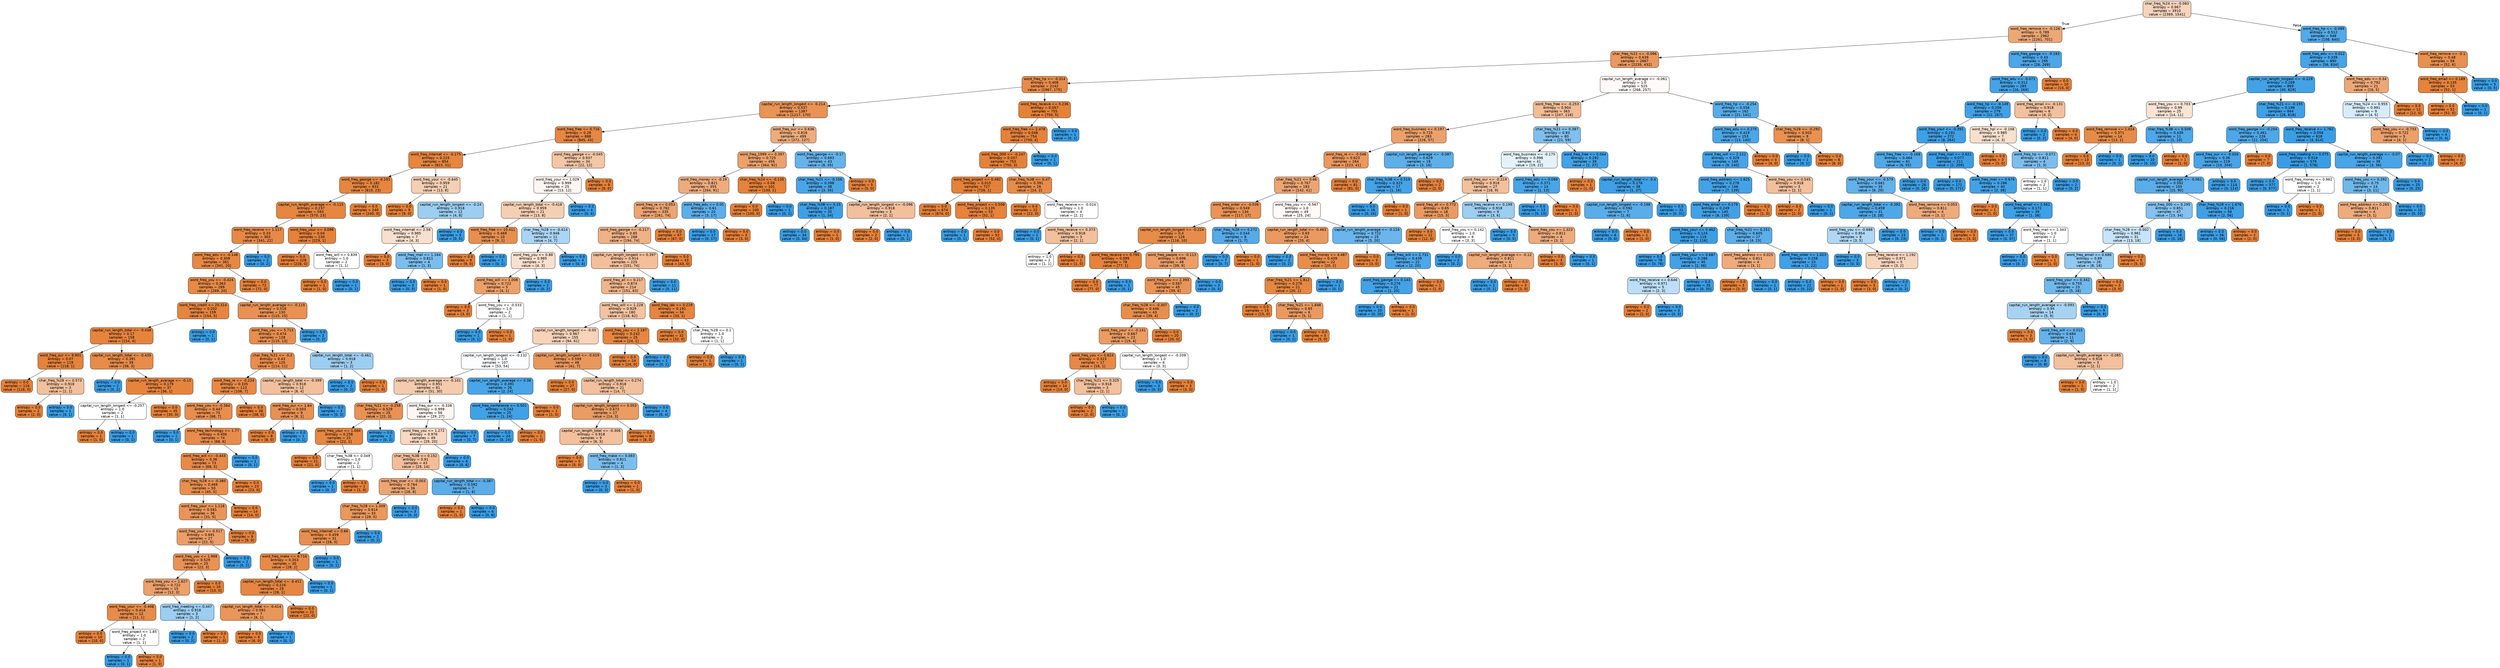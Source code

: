digraph Tree {
node [shape=box, style="filled, rounded", color="black", fontname=helvetica] ;
edge [fontname=helvetica] ;
0 [label="char_freq_%24 <= -0.083\nentropy = 0.967\nsamples = 3910\nvalue = [2369, 1541]", fillcolor="#f6d3ba"] ;
1 [label="word_freq_remove <= -0.126\nentropy = 0.789\nsamples = 2962\nvalue = [2261, 701]", fillcolor="#eda876"] ;
0 -> 1 [labeldistance=2.5, labelangle=45, headlabel="True"] ;
2 [label="char_freq_%21 <= -0.096\nentropy = 0.639\nsamples = 2667\nvalue = [2235, 432]", fillcolor="#ea995f"] ;
1 -> 2 ;
3 [label="word_freq_hp <= -0.314\nentropy = 0.408\nsamples = 2142\nvalue = [1967, 175]", fillcolor="#e78c4b"] ;
2 -> 3 ;
4 [label="capital_run_length_longest <= -0.214\nentropy = 0.537\nsamples = 1387\nvalue = [1217, 170]", fillcolor="#e99355"] ;
3 -> 4 ;
5 [label="word_freq_free <= 0.716\nentropy = 0.28\nsamples = 888\nvalue = [845, 43]", fillcolor="#e68743"] ;
4 -> 5 ;
6 [label="word_freq_internet <= -0.175\nentropy = 0.225\nsamples = 854\nvalue = [823, 31]", fillcolor="#e68640"] ;
5 -> 6 ;
7 [label="word_freq_george <= -0.191\nentropy = 0.182\nsamples = 833\nvalue = [810, 23]", fillcolor="#e6853f"] ;
6 -> 7 ;
8 [label="capital_run_length_average <= -0.115\nentropy = 0.237\nsamples = 593\nvalue = [570, 23]", fillcolor="#e68641"] ;
7 -> 8 ;
9 [label="word_freq_receive <= 1.117\nentropy = 0.33\nsamples = 363\nvalue = [341, 22]", fillcolor="#e78946"] ;
8 -> 9 ;
10 [label="word_freq_edu <= -0.148\nentropy = 0.309\nsamples = 361\nvalue = [341, 20]", fillcolor="#e78845"] ;
9 -> 10 ;
11 [label="word_freq_you <= -0.424\nentropy = 0.363\nsamples = 289\nvalue = [269, 20]", fillcolor="#e78a48"] ;
10 -> 11 ;
12 [label="word_freq_credit <= 20.314\nentropy = 0.202\nsamples = 159\nvalue = [154, 5]", fillcolor="#e6853f"] ;
11 -> 12 ;
13 [label="capital_run_length_total <= -0.438\nentropy = 0.17\nsamples = 158\nvalue = [154, 4]", fillcolor="#e6843e"] ;
12 -> 13 ;
14 [label="word_freq_our <= 9.901\nentropy = 0.07\nsamples = 119\nvalue = [118, 1]", fillcolor="#e5823b"] ;
13 -> 14 ;
15 [label="entropy = 0.0\nsamples = 116\nvalue = [116, 0]", fillcolor="#e58139"] ;
14 -> 15 ;
16 [label="char_freq_%28 <= 0.573\nentropy = 0.918\nsamples = 3\nvalue = [2, 1]", fillcolor="#f2c09c"] ;
14 -> 16 ;
17 [label="entropy = 0.0\nsamples = 2\nvalue = [2, 0]", fillcolor="#e58139"] ;
16 -> 17 ;
18 [label="entropy = 0.0\nsamples = 1\nvalue = [0, 1]", fillcolor="#399de5"] ;
16 -> 18 ;
19 [label="capital_run_length_total <= -0.435\nentropy = 0.391\nsamples = 39\nvalue = [36, 3]", fillcolor="#e78c49"] ;
13 -> 19 ;
20 [label="entropy = 0.0\nsamples = 2\nvalue = [0, 2]", fillcolor="#399de5"] ;
19 -> 20 ;
21 [label="capital_run_length_average <= -0.13\nentropy = 0.179\nsamples = 37\nvalue = [36, 1]", fillcolor="#e6843e"] ;
19 -> 21 ;
22 [label="capital_run_length_longest <= -0.257\nentropy = 1.0\nsamples = 2\nvalue = [1, 1]", fillcolor="#ffffff"] ;
21 -> 22 ;
23 [label="entropy = 0.0\nsamples = 1\nvalue = [1, 0]", fillcolor="#e58139"] ;
22 -> 23 ;
24 [label="entropy = 0.0\nsamples = 1\nvalue = [0, 1]", fillcolor="#399de5"] ;
22 -> 24 ;
25 [label="entropy = 0.0\nsamples = 35\nvalue = [35, 0]", fillcolor="#e58139"] ;
21 -> 25 ;
26 [label="entropy = 0.0\nsamples = 1\nvalue = [0, 1]", fillcolor="#399de5"] ;
12 -> 26 ;
27 [label="capital_run_length_average <= -0.115\nentropy = 0.516\nsamples = 130\nvalue = [115, 15]", fillcolor="#e89153"] ;
11 -> 27 ;
28 [label="word_freq_you <= 5.713\nentropy = 0.474\nsamples = 128\nvalue = [115, 13]", fillcolor="#e88f4f"] ;
27 -> 28 ;
29 [label="char_freq_%21 <= -0.2\nentropy = 0.43\nsamples = 125\nvalue = [114, 11]", fillcolor="#e88d4c"] ;
28 -> 29 ;
30 [label="word_freq_re <= -0.224\nentropy = 0.335\nsamples = 113\nvalue = [106, 7]", fillcolor="#e78946"] ;
29 -> 30 ;
31 [label="word_freq_you <= -0.384\nentropy = 0.447\nsamples = 75\nvalue = [68, 7]", fillcolor="#e88e4d"] ;
30 -> 31 ;
32 [label="entropy = 0.0\nsamples = 1\nvalue = [0, 1]", fillcolor="#399de5"] ;
31 -> 32 ;
33 [label="word_freq_technology <= 1.77\nentropy = 0.406\nsamples = 74\nvalue = [68, 6]", fillcolor="#e78c4a"] ;
31 -> 33 ;
34 [label="word_freq_will <= -0.443\nentropy = 0.36\nsamples = 73\nvalue = [68, 5]", fillcolor="#e78a48"] ;
33 -> 34 ;
35 [label="char_freq_%28 <= -0.385\nentropy = 0.469\nsamples = 50\nvalue = [45, 5]", fillcolor="#e88f4f"] ;
34 -> 35 ;
36 [label="word_freq_your <= 1.116\nentropy = 0.581\nsamples = 36\nvalue = [31, 5]", fillcolor="#e99559"] ;
35 -> 36 ;
37 [label="word_freq_your <= 0.517\nentropy = 0.691\nsamples = 27\nvalue = [22, 5]", fillcolor="#eb9e66"] ;
36 -> 37 ;
38 [label="word_freq_you <= 1.968\nentropy = 0.529\nsamples = 25\nvalue = [22, 3]", fillcolor="#e99254"] ;
37 -> 38 ;
39 [label="word_freq_you <= 1.627\nentropy = 0.722\nsamples = 15\nvalue = [12, 3]", fillcolor="#eca06a"] ;
38 -> 39 ;
40 [label="word_freq_your <= -0.408\nentropy = 0.414\nsamples = 12\nvalue = [11, 1]", fillcolor="#e78c4b"] ;
39 -> 40 ;
41 [label="entropy = 0.0\nsamples = 10\nvalue = [10, 0]", fillcolor="#e58139"] ;
40 -> 41 ;
42 [label="word_freq_project <= 1.85\nentropy = 1.0\nsamples = 2\nvalue = [1, 1]", fillcolor="#ffffff"] ;
40 -> 42 ;
43 [label="entropy = 0.0\nsamples = 1\nvalue = [0, 1]", fillcolor="#399de5"] ;
42 -> 43 ;
44 [label="entropy = 0.0\nsamples = 1\nvalue = [1, 0]", fillcolor="#e58139"] ;
42 -> 44 ;
45 [label="word_freq_meeting <= 0.447\nentropy = 0.918\nsamples = 3\nvalue = [1, 2]", fillcolor="#9ccef2"] ;
39 -> 45 ;
46 [label="entropy = 0.0\nsamples = 2\nvalue = [0, 2]", fillcolor="#399de5"] ;
45 -> 46 ;
47 [label="entropy = 0.0\nsamples = 1\nvalue = [1, 0]", fillcolor="#e58139"] ;
45 -> 47 ;
48 [label="entropy = 0.0\nsamples = 10\nvalue = [10, 0]", fillcolor="#e58139"] ;
38 -> 48 ;
49 [label="entropy = 0.0\nsamples = 2\nvalue = [0, 2]", fillcolor="#399de5"] ;
37 -> 49 ;
50 [label="entropy = 0.0\nsamples = 9\nvalue = [9, 0]", fillcolor="#e58139"] ;
36 -> 50 ;
51 [label="entropy = 0.0\nsamples = 14\nvalue = [14, 0]", fillcolor="#e58139"] ;
35 -> 51 ;
52 [label="entropy = 0.0\nsamples = 23\nvalue = [23, 0]", fillcolor="#e58139"] ;
34 -> 52 ;
53 [label="entropy = 0.0\nsamples = 1\nvalue = [0, 1]", fillcolor="#399de5"] ;
33 -> 53 ;
54 [label="entropy = 0.0\nsamples = 38\nvalue = [38, 0]", fillcolor="#e58139"] ;
30 -> 54 ;
55 [label="capital_run_length_total <= -0.399\nentropy = 0.918\nsamples = 12\nvalue = [8, 4]", fillcolor="#f2c09c"] ;
29 -> 55 ;
56 [label="word_freq_our <= 1.64\nentropy = 0.503\nsamples = 9\nvalue = [8, 1]", fillcolor="#e89152"] ;
55 -> 56 ;
57 [label="entropy = 0.0\nsamples = 8\nvalue = [8, 0]", fillcolor="#e58139"] ;
56 -> 57 ;
58 [label="entropy = 0.0\nsamples = 1\nvalue = [0, 1]", fillcolor="#399de5"] ;
56 -> 58 ;
59 [label="entropy = 0.0\nsamples = 3\nvalue = [0, 3]", fillcolor="#399de5"] ;
55 -> 59 ;
60 [label="capital_run_length_total <= -0.461\nentropy = 0.918\nsamples = 3\nvalue = [1, 2]", fillcolor="#9ccef2"] ;
28 -> 60 ;
61 [label="entropy = 0.0\nsamples = 2\nvalue = [0, 2]", fillcolor="#399de5"] ;
60 -> 61 ;
62 [label="entropy = 0.0\nsamples = 1\nvalue = [1, 0]", fillcolor="#e58139"] ;
60 -> 62 ;
63 [label="entropy = 0.0\nsamples = 2\nvalue = [0, 2]", fillcolor="#399de5"] ;
27 -> 63 ;
64 [label="entropy = 0.0\nsamples = 72\nvalue = [72, 0]", fillcolor="#e58139"] ;
10 -> 64 ;
65 [label="entropy = 0.0\nsamples = 2\nvalue = [0, 2]", fillcolor="#399de5"] ;
9 -> 65 ;
66 [label="word_freq_your <= 3.098\nentropy = 0.04\nsamples = 230\nvalue = [229, 1]", fillcolor="#e5823a"] ;
8 -> 66 ;
67 [label="entropy = 0.0\nsamples = 228\nvalue = [228, 0]", fillcolor="#e58139"] ;
66 -> 67 ;
68 [label="word_freq_will <= 0.839\nentropy = 1.0\nsamples = 2\nvalue = [1, 1]", fillcolor="#ffffff"] ;
66 -> 68 ;
69 [label="entropy = 0.0\nsamples = 1\nvalue = [1, 0]", fillcolor="#e58139"] ;
68 -> 69 ;
70 [label="entropy = 0.0\nsamples = 1\nvalue = [0, 1]", fillcolor="#399de5"] ;
68 -> 70 ;
71 [label="entropy = 0.0\nsamples = 240\nvalue = [240, 0]", fillcolor="#e58139"] ;
7 -> 71 ;
72 [label="word_freq_your <= -0.645\nentropy = 0.959\nsamples = 21\nvalue = [13, 8]", fillcolor="#f5cfb3"] ;
6 -> 72 ;
73 [label="entropy = 0.0\nsamples = 9\nvalue = [9, 0]", fillcolor="#e58139"] ;
72 -> 73 ;
74 [label="capital_run_length_longest <= -0.24\nentropy = 0.918\nsamples = 12\nvalue = [4, 8]", fillcolor="#9ccef2"] ;
72 -> 74 ;
75 [label="word_freq_internet <= 2.58\nentropy = 0.985\nsamples = 7\nvalue = [4, 3]", fillcolor="#f8e0ce"] ;
74 -> 75 ;
76 [label="entropy = 0.0\nsamples = 3\nvalue = [3, 0]", fillcolor="#e58139"] ;
75 -> 76 ;
77 [label="word_freq_mail <= 1.164\nentropy = 0.811\nsamples = 4\nvalue = [1, 3]", fillcolor="#7bbeee"] ;
75 -> 77 ;
78 [label="entropy = 0.0\nsamples = 3\nvalue = [0, 3]", fillcolor="#399de5"] ;
77 -> 78 ;
79 [label="entropy = 0.0\nsamples = 1\nvalue = [1, 0]", fillcolor="#e58139"] ;
77 -> 79 ;
80 [label="entropy = 0.0\nsamples = 5\nvalue = [0, 5]", fillcolor="#399de5"] ;
74 -> 80 ;
81 [label="word_freq_george <= -0.045\nentropy = 0.937\nsamples = 34\nvalue = [22, 12]", fillcolor="#f3c6a5"] ;
5 -> 81 ;
82 [label="word_freq_your <= 1.029\nentropy = 0.999\nsamples = 25\nvalue = [13, 12]", fillcolor="#fdf5f0"] ;
81 -> 82 ;
83 [label="capital_run_length_total <= -0.418\nentropy = 0.959\nsamples = 21\nvalue = [13, 8]", fillcolor="#f5cfb3"] ;
82 -> 83 ;
84 [label="word_freq_free <= 10.411\nentropy = 0.469\nsamples = 10\nvalue = [9, 1]", fillcolor="#e88f4f"] ;
83 -> 84 ;
85 [label="entropy = 0.0\nsamples = 9\nvalue = [9, 0]", fillcolor="#e58139"] ;
84 -> 85 ;
86 [label="entropy = 0.0\nsamples = 1\nvalue = [0, 1]", fillcolor="#399de5"] ;
84 -> 86 ;
87 [label="char_freq_%28 <= -0.414\nentropy = 0.946\nsamples = 11\nvalue = [4, 7]", fillcolor="#aad5f4"] ;
83 -> 87 ;
88 [label="word_freq_you <= 0.88\nentropy = 0.985\nsamples = 7\nvalue = [4, 3]", fillcolor="#f8e0ce"] ;
87 -> 88 ;
89 [label="word_freq_will <= 1.008\nentropy = 0.722\nsamples = 5\nvalue = [4, 1]", fillcolor="#eca06a"] ;
88 -> 89 ;
90 [label="entropy = 0.0\nsamples = 3\nvalue = [3, 0]", fillcolor="#e58139"] ;
89 -> 90 ;
91 [label="word_freq_you <= -0.533\nentropy = 1.0\nsamples = 2\nvalue = [1, 1]", fillcolor="#ffffff"] ;
89 -> 91 ;
92 [label="entropy = 0.0\nsamples = 1\nvalue = [0, 1]", fillcolor="#399de5"] ;
91 -> 92 ;
93 [label="entropy = 0.0\nsamples = 1\nvalue = [1, 0]", fillcolor="#e58139"] ;
91 -> 93 ;
94 [label="entropy = 0.0\nsamples = 2\nvalue = [0, 2]", fillcolor="#399de5"] ;
88 -> 94 ;
95 [label="entropy = 0.0\nsamples = 4\nvalue = [0, 4]", fillcolor="#399de5"] ;
87 -> 95 ;
96 [label="entropy = 0.0\nsamples = 4\nvalue = [0, 4]", fillcolor="#399de5"] ;
82 -> 96 ;
97 [label="entropy = 0.0\nsamples = 9\nvalue = [9, 0]", fillcolor="#e58139"] ;
81 -> 97 ;
98 [label="word_freq_our <= 0.636\nentropy = 0.818\nsamples = 499\nvalue = [372, 127]", fillcolor="#eeac7d"] ;
4 -> 98 ;
99 [label="word_freq_1999 <= 0.397\nentropy = 0.725\nsamples = 456\nvalue = [364, 92]", fillcolor="#eca16b"] ;
98 -> 99 ;
100 [label="word_freq_money <= -0.19\nentropy = 0.821\nsamples = 355\nvalue = [264, 91]", fillcolor="#eeac7d"] ;
99 -> 100 ;
101 [label="word_freq_re <= 0.053\nentropy = 0.762\nsamples = 335\nvalue = [261, 74]", fillcolor="#eca571"] ;
100 -> 101 ;
102 [label="word_freq_george <= -0.217\nentropy = 0.85\nsamples = 268\nvalue = [194, 74]", fillcolor="#efb185"] ;
101 -> 102 ;
103 [label="capital_run_length_longest <= 0.397\nentropy = 0.914\nsamples = 225\nvalue = [151, 74]", fillcolor="#f2bf9a"] ;
102 -> 103 ;
104 [label="word_freq_all <= 0.217\nentropy = 0.874\nsamples = 214\nvalue = [151, 63]", fillcolor="#f0b68c"] ;
103 -> 104 ;
105 [label="word_freq_will <= 1.228\nentropy = 0.929\nsamples = 180\nvalue = [118, 62]", fillcolor="#f3c3a1"] ;
104 -> 105 ;
106 [label="capital_run_length_longest <= -0.05\nentropy = 0.967\nsamples = 155\nvalue = [94, 61]", fillcolor="#f6d3b9"] ;
105 -> 106 ;
107 [label="capital_run_length_longest <= -0.132\nentropy = 1.0\nsamples = 107\nvalue = [53, 54]", fillcolor="#fbfdff"] ;
106 -> 107 ;
108 [label="capital_run_length_average <= -0.101\nentropy = 0.951\nsamples = 81\nvalue = [51, 30]", fillcolor="#f4cbad"] ;
107 -> 108 ;
109 [label="char_freq_%21 <= -0.258\nentropy = 0.529\nsamples = 25\nvalue = [22, 3]", fillcolor="#e99254"] ;
108 -> 109 ;
110 [label="word_freq_your <= 1.004\nentropy = 0.258\nsamples = 23\nvalue = [22, 1]", fillcolor="#e68742"] ;
109 -> 110 ;
111 [label="entropy = 0.0\nsamples = 21\nvalue = [21, 0]", fillcolor="#e58139"] ;
110 -> 111 ;
112 [label="char_freq_%3B <= 0.349\nentropy = 1.0\nsamples = 2\nvalue = [1, 1]", fillcolor="#ffffff"] ;
110 -> 112 ;
113 [label="entropy = 0.0\nsamples = 1\nvalue = [0, 1]", fillcolor="#399de5"] ;
112 -> 113 ;
114 [label="entropy = 0.0\nsamples = 1\nvalue = [1, 0]", fillcolor="#e58139"] ;
112 -> 114 ;
115 [label="entropy = 0.0\nsamples = 2\nvalue = [0, 2]", fillcolor="#399de5"] ;
109 -> 115 ;
116 [label="word_freq_our <= -0.338\nentropy = 0.999\nsamples = 56\nvalue = [29, 27]", fillcolor="#fdf6f1"] ;
108 -> 116 ;
117 [label="word_freq_you <= 1.272\nentropy = 0.976\nsamples = 49\nvalue = [29, 20]", fillcolor="#f7d8c2"] ;
116 -> 117 ;
118 [label="char_freq_%3B <= 0.152\nentropy = 0.91\nsamples = 43\nvalue = [29, 14]", fillcolor="#f2be99"] ;
117 -> 118 ;
119 [label="word_freq_over <= -0.003\nentropy = 0.764\nsamples = 36\nvalue = [28, 8]", fillcolor="#eca572"] ;
118 -> 119 ;
120 [label="char_freq_%28 <= 1.309\nentropy = 0.614\nsamples = 33\nvalue = [28, 5]", fillcolor="#ea985c"] ;
119 -> 120 ;
121 [label="word_freq_internet <= 0.66\nentropy = 0.459\nsamples = 31\nvalue = [28, 3]", fillcolor="#e88e4e"] ;
120 -> 121 ;
122 [label="word_freq_make <= 6.716\nentropy = 0.353\nsamples = 30\nvalue = [28, 2]", fillcolor="#e78a47"] ;
121 -> 122 ;
123 [label="capital_run_length_total <= -0.411\nentropy = 0.216\nsamples = 29\nvalue = [28, 1]", fillcolor="#e68640"] ;
122 -> 123 ;
124 [label="capital_run_length_total <= -0.414\nentropy = 0.592\nsamples = 7\nvalue = [6, 1]", fillcolor="#e9965a"] ;
123 -> 124 ;
125 [label="entropy = 0.0\nsamples = 6\nvalue = [6, 0]", fillcolor="#e58139"] ;
124 -> 125 ;
126 [label="entropy = 0.0\nsamples = 1\nvalue = [0, 1]", fillcolor="#399de5"] ;
124 -> 126 ;
127 [label="entropy = 0.0\nsamples = 22\nvalue = [22, 0]", fillcolor="#e58139"] ;
123 -> 127 ;
128 [label="entropy = 0.0\nsamples = 1\nvalue = [0, 1]", fillcolor="#399de5"] ;
122 -> 128 ;
129 [label="entropy = 0.0\nsamples = 1\nvalue = [0, 1]", fillcolor="#399de5"] ;
121 -> 129 ;
130 [label="entropy = 0.0\nsamples = 2\nvalue = [0, 2]", fillcolor="#399de5"] ;
120 -> 130 ;
131 [label="entropy = 0.0\nsamples = 3\nvalue = [0, 3]", fillcolor="#399de5"] ;
119 -> 131 ;
132 [label="capital_run_length_total <= -0.387\nentropy = 0.592\nsamples = 7\nvalue = [1, 6]", fillcolor="#5aade9"] ;
118 -> 132 ;
133 [label="entropy = 0.0\nsamples = 1\nvalue = [1, 0]", fillcolor="#e58139"] ;
132 -> 133 ;
134 [label="entropy = 0.0\nsamples = 6\nvalue = [0, 6]", fillcolor="#399de5"] ;
132 -> 134 ;
135 [label="entropy = 0.0\nsamples = 6\nvalue = [0, 6]", fillcolor="#399de5"] ;
117 -> 135 ;
136 [label="entropy = 0.0\nsamples = 7\nvalue = [0, 7]", fillcolor="#399de5"] ;
116 -> 136 ;
137 [label="capital_run_length_average <= 0.38\nentropy = 0.391\nsamples = 26\nvalue = [2, 24]", fillcolor="#49a5e7"] ;
107 -> 137 ;
138 [label="word_freq_conference <= 0.501\nentropy = 0.242\nsamples = 25\nvalue = [1, 24]", fillcolor="#41a1e6"] ;
137 -> 138 ;
139 [label="entropy = 0.0\nsamples = 24\nvalue = [0, 24]", fillcolor="#399de5"] ;
138 -> 139 ;
140 [label="entropy = 0.0\nsamples = 1\nvalue = [1, 0]", fillcolor="#e58139"] ;
138 -> 140 ;
141 [label="entropy = 0.0\nsamples = 1\nvalue = [1, 0]", fillcolor="#e58139"] ;
137 -> 141 ;
142 [label="capital_run_length_longest <= -0.019\nentropy = 0.599\nsamples = 48\nvalue = [41, 7]", fillcolor="#e9975b"] ;
106 -> 142 ;
143 [label="entropy = 0.0\nsamples = 27\nvalue = [27, 0]", fillcolor="#e58139"] ;
142 -> 143 ;
144 [label="capital_run_length_total <= 0.274\nentropy = 0.918\nsamples = 21\nvalue = [14, 7]", fillcolor="#f2c09c"] ;
142 -> 144 ;
145 [label="capital_run_length_longest <= 0.053\nentropy = 0.672\nsamples = 17\nvalue = [14, 3]", fillcolor="#eb9c63"] ;
144 -> 145 ;
146 [label="capital_run_length_total <= -0.306\nentropy = 0.918\nsamples = 9\nvalue = [6, 3]", fillcolor="#f2c09c"] ;
145 -> 146 ;
147 [label="entropy = 0.0\nsamples = 5\nvalue = [5, 0]", fillcolor="#e58139"] ;
146 -> 147 ;
148 [label="word_freq_make <= 0.083\nentropy = 0.811\nsamples = 4\nvalue = [1, 3]", fillcolor="#7bbeee"] ;
146 -> 148 ;
149 [label="entropy = 0.0\nsamples = 3\nvalue = [0, 3]", fillcolor="#399de5"] ;
148 -> 149 ;
150 [label="entropy = 0.0\nsamples = 1\nvalue = [1, 0]", fillcolor="#e58139"] ;
148 -> 150 ;
151 [label="entropy = 0.0\nsamples = 8\nvalue = [8, 0]", fillcolor="#e58139"] ;
145 -> 151 ;
152 [label="entropy = 0.0\nsamples = 4\nvalue = [0, 4]", fillcolor="#399de5"] ;
144 -> 152 ;
153 [label="word_freq_you <= 2.187\nentropy = 0.242\nsamples = 25\nvalue = [24, 1]", fillcolor="#e68641"] ;
105 -> 153 ;
154 [label="entropy = 0.0\nsamples = 24\nvalue = [24, 0]", fillcolor="#e58139"] ;
153 -> 154 ;
155 [label="entropy = 0.0\nsamples = 1\nvalue = [0, 1]", fillcolor="#399de5"] ;
153 -> 155 ;
156 [label="word_freq_lab <= 0.229\nentropy = 0.191\nsamples = 34\nvalue = [33, 1]", fillcolor="#e6853f"] ;
104 -> 156 ;
157 [label="entropy = 0.0\nsamples = 32\nvalue = [32, 0]", fillcolor="#e58139"] ;
156 -> 157 ;
158 [label="char_freq_%28 <= 0.1\nentropy = 1.0\nsamples = 2\nvalue = [1, 1]", fillcolor="#ffffff"] ;
156 -> 158 ;
159 [label="entropy = 0.0\nsamples = 1\nvalue = [1, 0]", fillcolor="#e58139"] ;
158 -> 159 ;
160 [label="entropy = 0.0\nsamples = 1\nvalue = [0, 1]", fillcolor="#399de5"] ;
158 -> 160 ;
161 [label="entropy = 0.0\nsamples = 11\nvalue = [0, 11]", fillcolor="#399de5"] ;
103 -> 161 ;
162 [label="entropy = 0.0\nsamples = 43\nvalue = [43, 0]", fillcolor="#e58139"] ;
102 -> 162 ;
163 [label="entropy = 0.0\nsamples = 67\nvalue = [67, 0]", fillcolor="#e58139"] ;
101 -> 163 ;
164 [label="word_freq_edu <= 0.05\nentropy = 0.61\nsamples = 20\nvalue = [3, 17]", fillcolor="#5caeea"] ;
100 -> 164 ;
165 [label="entropy = 0.0\nsamples = 17\nvalue = [0, 17]", fillcolor="#399de5"] ;
164 -> 165 ;
166 [label="entropy = 0.0\nsamples = 3\nvalue = [3, 0]", fillcolor="#e58139"] ;
164 -> 166 ;
167 [label="char_freq_%24 <= -0.135\nentropy = 0.08\nsamples = 101\nvalue = [100, 1]", fillcolor="#e5823b"] ;
99 -> 167 ;
168 [label="entropy = 0.0\nsamples = 100\nvalue = [100, 0]", fillcolor="#e58139"] ;
167 -> 168 ;
169 [label="entropy = 0.0\nsamples = 1\nvalue = [0, 1]", fillcolor="#399de5"] ;
167 -> 169 ;
170 [label="word_freq_george <= -0.17\nentropy = 0.693\nsamples = 43\nvalue = [8, 35]", fillcolor="#66b3eb"] ;
98 -> 170 ;
171 [label="char_freq_%21 <= -0.156\nentropy = 0.398\nsamples = 38\nvalue = [3, 35]", fillcolor="#4aa5e7"] ;
170 -> 171 ;
172 [label="char_freq_%3B <= 0.15\nentropy = 0.187\nsamples = 35\nvalue = [1, 34]", fillcolor="#3fa0e6"] ;
171 -> 172 ;
173 [label="entropy = 0.0\nsamples = 34\nvalue = [0, 34]", fillcolor="#399de5"] ;
172 -> 173 ;
174 [label="entropy = 0.0\nsamples = 1\nvalue = [1, 0]", fillcolor="#e58139"] ;
172 -> 174 ;
175 [label="capital_run_length_longest <= -0.096\nentropy = 0.918\nsamples = 3\nvalue = [2, 1]", fillcolor="#f2c09c"] ;
171 -> 175 ;
176 [label="entropy = 0.0\nsamples = 2\nvalue = [2, 0]", fillcolor="#e58139"] ;
175 -> 176 ;
177 [label="entropy = 0.0\nsamples = 1\nvalue = [0, 1]", fillcolor="#399de5"] ;
175 -> 177 ;
178 [label="entropy = 0.0\nsamples = 5\nvalue = [5, 0]", fillcolor="#e58139"] ;
170 -> 178 ;
179 [label="word_freq_receive <= 5.236\nentropy = 0.057\nsamples = 755\nvalue = [750, 5]", fillcolor="#e5823a"] ;
3 -> 179 ;
180 [label="word_freq_free <= 2.478\nentropy = 0.048\nsamples = 754\nvalue = [750, 4]", fillcolor="#e5823a"] ;
179 -> 180 ;
181 [label="word_freq_000 <= -0.247\nentropy = 0.037\nsamples = 753\nvalue = [750, 3]", fillcolor="#e5823a"] ;
180 -> 181 ;
182 [label="word_freq_project <= 0.492\nentropy = 0.015\nsamples = 727\nvalue = [726, 1]", fillcolor="#e58139"] ;
181 -> 182 ;
183 [label="entropy = 0.0\nsamples = 674\nvalue = [674, 0]", fillcolor="#e58139"] ;
182 -> 183 ;
184 [label="word_freq_project <= 0.508\nentropy = 0.135\nsamples = 53\nvalue = [52, 1]", fillcolor="#e6833d"] ;
182 -> 184 ;
185 [label="entropy = 0.0\nsamples = 1\nvalue = [0, 1]", fillcolor="#399de5"] ;
184 -> 185 ;
186 [label="entropy = 0.0\nsamples = 52\nvalue = [52, 0]", fillcolor="#e58139"] ;
184 -> 186 ;
187 [label="char_freq_%3B <= 0.47\nentropy = 0.391\nsamples = 26\nvalue = [24, 2]", fillcolor="#e78c49"] ;
181 -> 187 ;
188 [label="entropy = 0.0\nsamples = 22\nvalue = [22, 0]", fillcolor="#e58139"] ;
187 -> 188 ;
189 [label="word_freq_receive <= -0.024\nentropy = 1.0\nsamples = 4\nvalue = [2, 2]", fillcolor="#ffffff"] ;
187 -> 189 ;
190 [label="entropy = 0.0\nsamples = 1\nvalue = [0, 1]", fillcolor="#399de5"] ;
189 -> 190 ;
191 [label="word_freq_receive <= 0.373\nentropy = 0.918\nsamples = 3\nvalue = [2, 1]", fillcolor="#f2c09c"] ;
189 -> 191 ;
192 [label="entropy = 1.0\nsamples = 2\nvalue = [1, 1]", fillcolor="#ffffff"] ;
191 -> 192 ;
193 [label="entropy = 0.0\nsamples = 1\nvalue = [1, 0]", fillcolor="#e58139"] ;
191 -> 193 ;
194 [label="entropy = 0.0\nsamples = 1\nvalue = [0, 1]", fillcolor="#399de5"] ;
180 -> 194 ;
195 [label="entropy = 0.0\nsamples = 1\nvalue = [0, 1]", fillcolor="#399de5"] ;
179 -> 195 ;
196 [label="capital_run_length_average <= -0.061\nentropy = 1.0\nsamples = 525\nvalue = [268, 257]", fillcolor="#fefaf7"] ;
2 -> 196 ;
197 [label="word_freq_free <= -0.253\nentropy = 0.904\nsamples = 363\nvalue = [247, 116]", fillcolor="#f1bc96"] ;
196 -> 197 ;
198 [label="word_freq_business <= 0.197\nentropy = 0.725\nsamples = 283\nvalue = [226, 57]", fillcolor="#eca16b"] ;
197 -> 198 ;
199 [label="word_freq_re <= -0.046\nentropy = 0.623\nsamples = 264\nvalue = [223, 41]", fillcolor="#ea985d"] ;
198 -> 199 ;
200 [label="char_freq_%21 <= 0.66\nentropy = 0.767\nsamples = 183\nvalue = [142, 41]", fillcolor="#eda572"] ;
199 -> 200 ;
201 [label="word_freq_order <= -0.036\nentropy = 0.549\nsamples = 134\nvalue = [117, 17]", fillcolor="#e99356"] ;
200 -> 201 ;
202 [label="capital_run_length_longest <= -0.224\nentropy = 0.4\nsamples = 126\nvalue = [116, 10]", fillcolor="#e78c4a"] ;
201 -> 202 ;
203 [label="word_freq_receive <= 0.795\nentropy = 0.099\nsamples = 78\nvalue = [77, 1]", fillcolor="#e5833c"] ;
202 -> 203 ;
204 [label="entropy = 0.0\nsamples = 77\nvalue = [77, 0]", fillcolor="#e58139"] ;
203 -> 204 ;
205 [label="entropy = 0.0\nsamples = 1\nvalue = [0, 1]", fillcolor="#399de5"] ;
203 -> 205 ;
206 [label="word_freq_people <= -0.113\nentropy = 0.696\nsamples = 48\nvalue = [39, 9]", fillcolor="#eb9e67"] ;
202 -> 206 ;
207 [label="word_freq_you <= 2.393\nentropy = 0.567\nsamples = 45\nvalue = [39, 6]", fillcolor="#e99457"] ;
206 -> 207 ;
208 [label="char_freq_%28 <= -0.307\nentropy = 0.446\nsamples = 43\nvalue = [39, 4]", fillcolor="#e88e4d"] ;
207 -> 208 ;
209 [label="word_freq_your <= -0.141\nentropy = 0.667\nsamples = 23\nvalue = [19, 4]", fillcolor="#ea9c63"] ;
208 -> 209 ;
210 [label="word_freq_you <= 0.824\nentropy = 0.323\nsamples = 17\nvalue = [16, 1]", fillcolor="#e78945"] ;
209 -> 210 ;
211 [label="entropy = 0.0\nsamples = 14\nvalue = [14, 0]", fillcolor="#e58139"] ;
210 -> 211 ;
212 [label="char_freq_%21 <= 0.325\nentropy = 0.918\nsamples = 3\nvalue = [2, 1]", fillcolor="#f2c09c"] ;
210 -> 212 ;
213 [label="entropy = 0.0\nsamples = 2\nvalue = [2, 0]", fillcolor="#e58139"] ;
212 -> 213 ;
214 [label="entropy = 0.0\nsamples = 1\nvalue = [0, 1]", fillcolor="#399de5"] ;
212 -> 214 ;
215 [label="capital_run_length_longest <= -0.209\nentropy = 1.0\nsamples = 6\nvalue = [3, 3]", fillcolor="#ffffff"] ;
209 -> 215 ;
216 [label="entropy = 0.0\nsamples = 3\nvalue = [0, 3]", fillcolor="#399de5"] ;
215 -> 216 ;
217 [label="entropy = 0.0\nsamples = 3\nvalue = [3, 0]", fillcolor="#e58139"] ;
215 -> 217 ;
218 [label="entropy = 0.0\nsamples = 20\nvalue = [20, 0]", fillcolor="#e58139"] ;
208 -> 218 ;
219 [label="entropy = 0.0\nsamples = 2\nvalue = [0, 2]", fillcolor="#399de5"] ;
207 -> 219 ;
220 [label="entropy = 0.0\nsamples = 3\nvalue = [0, 3]", fillcolor="#399de5"] ;
206 -> 220 ;
221 [label="char_freq_%28 <= 0.272\nentropy = 0.544\nsamples = 8\nvalue = [1, 7]", fillcolor="#55abe9"] ;
201 -> 221 ;
222 [label="entropy = 0.0\nsamples = 7\nvalue = [0, 7]", fillcolor="#399de5"] ;
221 -> 222 ;
223 [label="entropy = 0.0\nsamples = 1\nvalue = [1, 0]", fillcolor="#e58139"] ;
221 -> 223 ;
224 [label="word_freq_you <= -0.567\nentropy = 1.0\nsamples = 49\nvalue = [25, 24]", fillcolor="#fefaf7"] ;
200 -> 224 ;
225 [label="capital_run_length_total <= -0.463\nentropy = 0.65\nsamples = 24\nvalue = [20, 4]", fillcolor="#ea9a61"] ;
224 -> 225 ;
226 [label="entropy = 0.0\nsamples = 2\nvalue = [0, 2]", fillcolor="#399de5"] ;
225 -> 226 ;
227 [label="word_freq_money <= 4.487\nentropy = 0.439\nsamples = 22\nvalue = [20, 2]", fillcolor="#e88e4d"] ;
225 -> 227 ;
228 [label="char_freq_%21 <= 1.812\nentropy = 0.276\nsamples = 21\nvalue = [20, 1]", fillcolor="#e68743"] ;
227 -> 228 ;
229 [label="entropy = 0.0\nsamples = 15\nvalue = [15, 0]", fillcolor="#e58139"] ;
228 -> 229 ;
230 [label="char_freq_%21 <= 1.848\nentropy = 0.65\nsamples = 6\nvalue = [5, 1]", fillcolor="#ea9a61"] ;
228 -> 230 ;
231 [label="entropy = 0.0\nsamples = 1\nvalue = [0, 1]", fillcolor="#399de5"] ;
230 -> 231 ;
232 [label="entropy = 0.0\nsamples = 5\nvalue = [5, 0]", fillcolor="#e58139"] ;
230 -> 232 ;
233 [label="entropy = 0.0\nsamples = 1\nvalue = [0, 1]", fillcolor="#399de5"] ;
227 -> 233 ;
234 [label="capital_run_length_average <= -0.124\nentropy = 0.722\nsamples = 25\nvalue = [5, 20]", fillcolor="#6ab6ec"] ;
224 -> 234 ;
235 [label="entropy = 0.0\nsamples = 3\nvalue = [3, 0]", fillcolor="#e58139"] ;
234 -> 235 ;
236 [label="word_freq_will <= 2.731\nentropy = 0.439\nsamples = 22\nvalue = [2, 20]", fillcolor="#4da7e8"] ;
234 -> 236 ;
237 [label="word_freq_george <= 0.143\nentropy = 0.276\nsamples = 21\nvalue = [1, 20]", fillcolor="#43a2e6"] ;
236 -> 237 ;
238 [label="entropy = 0.0\nsamples = 20\nvalue = [0, 20]", fillcolor="#399de5"] ;
237 -> 238 ;
239 [label="entropy = 0.0\nsamples = 1\nvalue = [1, 0]", fillcolor="#e58139"] ;
237 -> 239 ;
240 [label="entropy = 0.0\nsamples = 1\nvalue = [1, 0]", fillcolor="#e58139"] ;
236 -> 240 ;
241 [label="entropy = 0.0\nsamples = 81\nvalue = [81, 0]", fillcolor="#e58139"] ;
199 -> 241 ;
242 [label="capital_run_length_average <= -0.087\nentropy = 0.629\nsamples = 19\nvalue = [3, 16]", fillcolor="#5eafea"] ;
198 -> 242 ;
243 [label="char_freq_%3B <= 0.519\nentropy = 0.323\nsamples = 17\nvalue = [1, 16]", fillcolor="#45a3e7"] ;
242 -> 243 ;
244 [label="entropy = 0.0\nsamples = 16\nvalue = [0, 16]", fillcolor="#399de5"] ;
243 -> 244 ;
245 [label="entropy = 0.0\nsamples = 1\nvalue = [1, 0]", fillcolor="#e58139"] ;
243 -> 245 ;
246 [label="entropy = 0.0\nsamples = 2\nvalue = [2, 0]", fillcolor="#e58139"] ;
242 -> 246 ;
247 [label="char_freq_%21 <= 0.387\nentropy = 0.83\nsamples = 80\nvalue = [21, 59]", fillcolor="#7fc0ee"] ;
197 -> 247 ;
248 [label="word_freq_business <= -0.175\nentropy = 0.996\nsamples = 41\nvalue = [19, 22]", fillcolor="#e4f2fb"] ;
247 -> 248 ;
249 [label="word_freq_our <= -0.219\nentropy = 0.918\nsamples = 27\nvalue = [18, 9]", fillcolor="#f2c09c"] ;
248 -> 249 ;
250 [label="word_freq_all <= 0.772\nentropy = 0.65\nsamples = 18\nvalue = [15, 3]", fillcolor="#ea9a61"] ;
249 -> 250 ;
251 [label="entropy = 0.0\nsamples = 12\nvalue = [12, 0]", fillcolor="#e58139"] ;
250 -> 251 ;
252 [label="word_freq_you <= 0.142\nentropy = 1.0\nsamples = 6\nvalue = [3, 3]", fillcolor="#ffffff"] ;
250 -> 252 ;
253 [label="entropy = 0.0\nsamples = 2\nvalue = [0, 2]", fillcolor="#399de5"] ;
252 -> 253 ;
254 [label="capital_run_length_average <= -0.12\nentropy = 0.811\nsamples = 4\nvalue = [3, 1]", fillcolor="#eeab7b"] ;
252 -> 254 ;
255 [label="entropy = 0.0\nsamples = 1\nvalue = [0, 1]", fillcolor="#399de5"] ;
254 -> 255 ;
256 [label="entropy = 0.0\nsamples = 3\nvalue = [3, 0]", fillcolor="#e58139"] ;
254 -> 256 ;
257 [label="word_freq_receive <= 0.199\nentropy = 0.918\nsamples = 9\nvalue = [3, 6]", fillcolor="#9ccef2"] ;
249 -> 257 ;
258 [label="entropy = 0.0\nsamples = 5\nvalue = [0, 5]", fillcolor="#399de5"] ;
257 -> 258 ;
259 [label="word_freq_you <= 1.323\nentropy = 0.811\nsamples = 4\nvalue = [3, 1]", fillcolor="#eeab7b"] ;
257 -> 259 ;
260 [label="entropy = 0.0\nsamples = 3\nvalue = [3, 0]", fillcolor="#e58139"] ;
259 -> 260 ;
261 [label="entropy = 0.0\nsamples = 1\nvalue = [0, 1]", fillcolor="#399de5"] ;
259 -> 261 ;
262 [label="word_freq_edu <= 0.099\nentropy = 0.371\nsamples = 14\nvalue = [1, 13]", fillcolor="#48a5e7"] ;
248 -> 262 ;
263 [label="entropy = 0.0\nsamples = 13\nvalue = [0, 13]", fillcolor="#399de5"] ;
262 -> 263 ;
264 [label="entropy = 0.0\nsamples = 1\nvalue = [1, 0]", fillcolor="#e58139"] ;
262 -> 264 ;
265 [label="word_freq_free <= 0.044\nentropy = 0.292\nsamples = 39\nvalue = [2, 37]", fillcolor="#44a2e6"] ;
247 -> 265 ;
266 [label="entropy = 0.0\nsamples = 1\nvalue = [1, 0]", fillcolor="#e58139"] ;
265 -> 266 ;
267 [label="capital_run_length_total <= -0.4\nentropy = 0.176\nsamples = 38\nvalue = [1, 37]", fillcolor="#3ea0e6"] ;
265 -> 267 ;
268 [label="capital_run_length_longest <= -0.198\nentropy = 0.592\nsamples = 7\nvalue = [1, 6]", fillcolor="#5aade9"] ;
267 -> 268 ;
269 [label="entropy = 0.0\nsamples = 6\nvalue = [0, 6]", fillcolor="#399de5"] ;
268 -> 269 ;
270 [label="entropy = 0.0\nsamples = 1\nvalue = [1, 0]", fillcolor="#e58139"] ;
268 -> 270 ;
271 [label="entropy = 0.0\nsamples = 31\nvalue = [0, 31]", fillcolor="#399de5"] ;
267 -> 271 ;
272 [label="word_freq_hp <= -0.254\nentropy = 0.556\nsamples = 162\nvalue = [21, 141]", fillcolor="#56ace9"] ;
196 -> 272 ;
273 [label="word_freq_edu <= 0.275\nentropy = 0.419\nsamples = 153\nvalue = [13, 140]", fillcolor="#4ba6e7"] ;
272 -> 273 ;
274 [label="word_freq_will <= 2.122\nentropy = 0.329\nsamples = 149\nvalue = [9, 140]", fillcolor="#46a3e7"] ;
273 -> 274 ;
275 [label="word_freq_address <= 1.625\nentropy = 0.278\nsamples = 146\nvalue = [7, 139]", fillcolor="#43a2e6"] ;
274 -> 275 ;
276 [label="word_freq_email <= 0.179\nentropy = 0.249\nsamples = 145\nvalue = [6, 139]", fillcolor="#42a1e6"] ;
275 -> 276 ;
277 [label="word_freq_your <= 0.462\nentropy = 0.124\nsamples = 118\nvalue = [2, 116]", fillcolor="#3c9fe5"] ;
276 -> 277 ;
278 [label="entropy = 0.0\nsamples = 78\nvalue = [0, 78]", fillcolor="#399de5"] ;
277 -> 278 ;
279 [label="word_freq_your <= 0.687\nentropy = 0.286\nsamples = 40\nvalue = [2, 38]", fillcolor="#43a2e6"] ;
277 -> 279 ;
280 [label="word_freq_receive <= 0.646\nentropy = 0.971\nsamples = 5\nvalue = [2, 3]", fillcolor="#bddef6"] ;
279 -> 280 ;
281 [label="entropy = 0.0\nsamples = 2\nvalue = [2, 0]", fillcolor="#e58139"] ;
280 -> 281 ;
282 [label="entropy = 0.0\nsamples = 3\nvalue = [0, 3]", fillcolor="#399de5"] ;
280 -> 282 ;
283 [label="entropy = 0.0\nsamples = 35\nvalue = [0, 35]", fillcolor="#399de5"] ;
279 -> 283 ;
284 [label="char_freq_%21 <= 0.251\nentropy = 0.605\nsamples = 27\nvalue = [4, 23]", fillcolor="#5baeea"] ;
276 -> 284 ;
285 [label="word_freq_address <= 0.025\nentropy = 0.811\nsamples = 4\nvalue = [3, 1]", fillcolor="#eeab7b"] ;
284 -> 285 ;
286 [label="entropy = 0.0\nsamples = 3\nvalue = [3, 0]", fillcolor="#e58139"] ;
285 -> 286 ;
287 [label="entropy = 0.0\nsamples = 1\nvalue = [0, 1]", fillcolor="#399de5"] ;
285 -> 287 ;
288 [label="word_freq_order <= 1.023\nentropy = 0.258\nsamples = 23\nvalue = [1, 22]", fillcolor="#42a1e6"] ;
284 -> 288 ;
289 [label="entropy = 0.0\nsamples = 22\nvalue = [0, 22]", fillcolor="#399de5"] ;
288 -> 289 ;
290 [label="entropy = 0.0\nsamples = 1\nvalue = [1, 0]", fillcolor="#e58139"] ;
288 -> 290 ;
291 [label="entropy = 0.0\nsamples = 1\nvalue = [1, 0]", fillcolor="#e58139"] ;
275 -> 291 ;
292 [label="word_freq_you <= 0.545\nentropy = 0.918\nsamples = 3\nvalue = [2, 1]", fillcolor="#f2c09c"] ;
274 -> 292 ;
293 [label="entropy = 0.0\nsamples = 2\nvalue = [2, 0]", fillcolor="#e58139"] ;
292 -> 293 ;
294 [label="entropy = 0.0\nsamples = 1\nvalue = [0, 1]", fillcolor="#399de5"] ;
292 -> 294 ;
295 [label="entropy = 0.0\nsamples = 4\nvalue = [4, 0]", fillcolor="#e58139"] ;
273 -> 295 ;
296 [label="char_freq_%28 <= -0.292\nentropy = 0.503\nsamples = 9\nvalue = [8, 1]", fillcolor="#e89152"] ;
272 -> 296 ;
297 [label="entropy = 0.0\nsamples = 1\nvalue = [0, 1]", fillcolor="#399de5"] ;
296 -> 297 ;
298 [label="entropy = 0.0\nsamples = 8\nvalue = [8, 0]", fillcolor="#e58139"] ;
296 -> 298 ;
299 [label="word_freq_george <= -0.183\nentropy = 0.43\nsamples = 295\nvalue = [26, 269]", fillcolor="#4ca6e8"] ;
1 -> 299 ;
300 [label="word_freq_edu <= -0.071\nentropy = 0.312\nsamples = 285\nvalue = [16, 269]", fillcolor="#45a3e7"] ;
299 -> 300 ;
301 [label="word_freq_hp <= -0.149\nentropy = 0.256\nsamples = 279\nvalue = [12, 267]", fillcolor="#42a1e6"] ;
300 -> 301 ;
302 [label="word_freq_your <= -0.391\nentropy = 0.191\nsamples = 272\nvalue = [8, 264]", fillcolor="#3fa0e6"] ;
301 -> 302 ;
303 [label="word_freq_free <= -0.168\nentropy = 0.464\nsamples = 61\nvalue = [6, 55]", fillcolor="#4fa8e8"] ;
302 -> 303 ;
304 [label="word_freq_your <= -0.579\nentropy = 0.661\nsamples = 35\nvalue = [6, 29]", fillcolor="#62b1ea"] ;
303 -> 304 ;
305 [label="capital_run_length_total <= -0.392\nentropy = 0.459\nsamples = 31\nvalue = [3, 28]", fillcolor="#4ea8e8"] ;
304 -> 305 ;
306 [label="word_freq_you <= -0.688\nentropy = 0.954\nsamples = 8\nvalue = [3, 5]", fillcolor="#b0d8f5"] ;
305 -> 306 ;
307 [label="entropy = 0.0\nsamples = 3\nvalue = [0, 3]", fillcolor="#399de5"] ;
306 -> 307 ;
308 [label="word_freq_receive <= 1.192\nentropy = 0.971\nsamples = 5\nvalue = [3, 2]", fillcolor="#f6d5bd"] ;
306 -> 308 ;
309 [label="entropy = 0.0\nsamples = 3\nvalue = [3, 0]", fillcolor="#e58139"] ;
308 -> 309 ;
310 [label="entropy = 0.0\nsamples = 2\nvalue = [0, 2]", fillcolor="#399de5"] ;
308 -> 310 ;
311 [label="entropy = 0.0\nsamples = 23\nvalue = [0, 23]", fillcolor="#399de5"] ;
305 -> 311 ;
312 [label="word_freq_remove <= 0.053\nentropy = 0.811\nsamples = 4\nvalue = [3, 1]", fillcolor="#eeab7b"] ;
304 -> 312 ;
313 [label="entropy = 0.0\nsamples = 1\nvalue = [0, 1]", fillcolor="#399de5"] ;
312 -> 313 ;
314 [label="entropy = 0.0\nsamples = 3\nvalue = [3, 0]", fillcolor="#e58139"] ;
312 -> 314 ;
315 [label="entropy = 0.0\nsamples = 26\nvalue = [0, 26]", fillcolor="#399de5"] ;
303 -> 315 ;
316 [label="word_freq_mail <= 0.621\nentropy = 0.077\nsamples = 211\nvalue = [2, 209]", fillcolor="#3b9ee5"] ;
302 -> 316 ;
317 [label="entropy = 0.0\nsamples = 171\nvalue = [0, 171]", fillcolor="#399de5"] ;
316 -> 317 ;
318 [label="word_freq_mail <= 0.676\nentropy = 0.286\nsamples = 40\nvalue = [2, 38]", fillcolor="#43a2e6"] ;
316 -> 318 ;
319 [label="entropy = 0.0\nsamples = 1\nvalue = [1, 0]", fillcolor="#e58139"] ;
318 -> 319 ;
320 [label="word_freq_email <= 2.561\nentropy = 0.172\nsamples = 39\nvalue = [1, 38]", fillcolor="#3ea0e6"] ;
318 -> 320 ;
321 [label="entropy = 0.0\nsamples = 37\nvalue = [0, 37]", fillcolor="#399de5"] ;
320 -> 321 ;
322 [label="word_freq_mail <= 2.343\nentropy = 1.0\nsamples = 2\nvalue = [1, 1]", fillcolor="#ffffff"] ;
320 -> 322 ;
323 [label="entropy = 0.0\nsamples = 1\nvalue = [0, 1]", fillcolor="#399de5"] ;
322 -> 323 ;
324 [label="entropy = 0.0\nsamples = 1\nvalue = [1, 0]", fillcolor="#e58139"] ;
322 -> 324 ;
325 [label="word_freq_hpl <= -0.108\nentropy = 0.985\nsamples = 7\nvalue = [4, 3]", fillcolor="#f8e0ce"] ;
301 -> 325 ;
326 [label="entropy = 0.0\nsamples = 3\nvalue = [3, 0]", fillcolor="#e58139"] ;
325 -> 326 ;
327 [label="word_freq_hp <= -0.072\nentropy = 0.811\nsamples = 4\nvalue = [1, 3]", fillcolor="#7bbeee"] ;
325 -> 327 ;
328 [label="entropy = 1.0\nsamples = 2\nvalue = [1, 1]", fillcolor="#ffffff"] ;
327 -> 328 ;
329 [label="entropy = 0.0\nsamples = 2\nvalue = [0, 2]", fillcolor="#399de5"] ;
327 -> 329 ;
330 [label="word_freq_email <= -0.131\nentropy = 0.918\nsamples = 6\nvalue = [4, 2]", fillcolor="#f2c09c"] ;
300 -> 330 ;
331 [label="entropy = 0.0\nsamples = 2\nvalue = [0, 2]", fillcolor="#399de5"] ;
330 -> 331 ;
332 [label="entropy = 0.0\nsamples = 4\nvalue = [4, 0]", fillcolor="#e58139"] ;
330 -> 332 ;
333 [label="entropy = 0.0\nsamples = 10\nvalue = [10, 0]", fillcolor="#e58139"] ;
299 -> 333 ;
334 [label="word_freq_hp <= -0.089\nentropy = 0.512\nsamples = 948\nvalue = [108, 840]", fillcolor="#52aae8"] ;
0 -> 334 [labeldistance=2.5, labelangle=-45, headlabel="False"] ;
335 [label="word_freq_edu <= 0.022\nentropy = 0.339\nsamples = 890\nvalue = [56, 834]", fillcolor="#46a4e7"] ;
334 -> 335 ;
336 [label="capital_run_length_longest <= -0.229\nentropy = 0.269\nsamples = 869\nvalue = [40, 829]", fillcolor="#43a2e6"] ;
335 -> 336 ;
337 [label="word_freq_you <= 0.703\nentropy = 0.99\nsamples = 25\nvalue = [14, 11]", fillcolor="#f9e4d5"] ;
336 -> 337 ;
338 [label="word_freq_remove <= 1.024\nentropy = 0.371\nsamples = 14\nvalue = [13, 1]", fillcolor="#e78b48"] ;
337 -> 338 ;
339 [label="entropy = 0.0\nsamples = 13\nvalue = [13, 0]", fillcolor="#e58139"] ;
338 -> 339 ;
340 [label="entropy = 0.0\nsamples = 1\nvalue = [0, 1]", fillcolor="#399de5"] ;
338 -> 340 ;
341 [label="char_freq_%3B <= 0.509\nentropy = 0.439\nsamples = 11\nvalue = [1, 10]", fillcolor="#4da7e8"] ;
337 -> 341 ;
342 [label="entropy = 0.0\nsamples = 10\nvalue = [0, 10]", fillcolor="#399de5"] ;
341 -> 342 ;
343 [label="entropy = 0.0\nsamples = 1\nvalue = [1, 0]", fillcolor="#e58139"] ;
341 -> 343 ;
344 [label="char_freq_%21 <= -0.155\nentropy = 0.198\nsamples = 844\nvalue = [26, 818]", fillcolor="#3fa0e6"] ;
336 -> 344 ;
345 [label="word_freq_george <= -0.204\nentropy = 0.461\nsamples = 226\nvalue = [22, 204]", fillcolor="#4ea8e8"] ;
344 -> 345 ;
346 [label="word_freq_our <= -0.026\nentropy = 0.36\nsamples = 219\nvalue = [15, 204]", fillcolor="#48a4e7"] ;
345 -> 346 ;
347 [label="capital_run_length_average <= -0.061\nentropy = 0.592\nsamples = 105\nvalue = [15, 90]", fillcolor="#5aade9"] ;
346 -> 347 ;
348 [label="word_freq_000 <= 0.295\nentropy = 0.851\nsamples = 47\nvalue = [13, 34]", fillcolor="#85c2ef"] ;
347 -> 348 ;
349 [label="char_freq_%28 <= -0.002\nentropy = 0.981\nsamples = 31\nvalue = [13, 18]", fillcolor="#c8e4f8"] ;
348 -> 349 ;
350 [label="word_freq_email <= 0.688\nentropy = 0.89\nsamples = 26\nvalue = [8, 18]", fillcolor="#91c9f1"] ;
349 -> 350 ;
351 [label="word_freq_your <= 0.342\nentropy = 0.755\nsamples = 23\nvalue = [5, 18]", fillcolor="#70b8ec"] ;
350 -> 351 ;
352 [label="capital_run_length_average <= -0.093\nentropy = 0.94\nsamples = 14\nvalue = [5, 9]", fillcolor="#a7d3f3"] ;
351 -> 352 ;
353 [label="entropy = 0.0\nsamples = 3\nvalue = [3, 0]", fillcolor="#e58139"] ;
352 -> 353 ;
354 [label="word_freq_will <= 0.015\nentropy = 0.684\nsamples = 11\nvalue = [2, 9]", fillcolor="#65b3eb"] ;
352 -> 354 ;
355 [label="entropy = 0.0\nsamples = 8\nvalue = [0, 8]", fillcolor="#399de5"] ;
354 -> 355 ;
356 [label="capital_run_length_average <= -0.085\nentropy = 0.918\nsamples = 3\nvalue = [2, 1]", fillcolor="#f2c09c"] ;
354 -> 356 ;
357 [label="entropy = 0.0\nsamples = 1\nvalue = [1, 0]", fillcolor="#e58139"] ;
356 -> 357 ;
358 [label="entropy = 1.0\nsamples = 2\nvalue = [1, 1]", fillcolor="#ffffff"] ;
356 -> 358 ;
359 [label="entropy = 0.0\nsamples = 9\nvalue = [0, 9]", fillcolor="#399de5"] ;
351 -> 359 ;
360 [label="entropy = 0.0\nsamples = 3\nvalue = [3, 0]", fillcolor="#e58139"] ;
350 -> 360 ;
361 [label="entropy = 0.0\nsamples = 5\nvalue = [5, 0]", fillcolor="#e58139"] ;
349 -> 361 ;
362 [label="entropy = 0.0\nsamples = 16\nvalue = [0, 16]", fillcolor="#399de5"] ;
348 -> 362 ;
363 [label="char_freq_%28 <= 1.676\nentropy = 0.216\nsamples = 58\nvalue = [2, 56]", fillcolor="#40a0e6"] ;
347 -> 363 ;
364 [label="entropy = 0.0\nsamples = 56\nvalue = [0, 56]", fillcolor="#399de5"] ;
363 -> 364 ;
365 [label="entropy = 0.0\nsamples = 2\nvalue = [2, 0]", fillcolor="#e58139"] ;
363 -> 365 ;
366 [label="entropy = 0.0\nsamples = 114\nvalue = [0, 114]", fillcolor="#399de5"] ;
346 -> 366 ;
367 [label="entropy = 0.0\nsamples = 7\nvalue = [7, 0]", fillcolor="#e58139"] ;
345 -> 367 ;
368 [label="word_freq_receive <= 1.762\nentropy = 0.056\nsamples = 618\nvalue = [4, 614]", fillcolor="#3a9ee5"] ;
344 -> 368 ;
369 [label="word_freq_meeting <= 0.075\nentropy = 0.018\nsamples = 579\nvalue = [1, 578]", fillcolor="#399de5"] ;
368 -> 369 ;
370 [label="entropy = 0.0\nsamples = 577\nvalue = [0, 577]", fillcolor="#399de5"] ;
369 -> 370 ;
371 [label="word_freq_money <= 0.962\nentropy = 1.0\nsamples = 2\nvalue = [1, 1]", fillcolor="#ffffff"] ;
369 -> 371 ;
372 [label="entropy = 0.0\nsamples = 1\nvalue = [0, 1]", fillcolor="#399de5"] ;
371 -> 372 ;
373 [label="entropy = 0.0\nsamples = 1\nvalue = [1, 0]", fillcolor="#e58139"] ;
371 -> 373 ;
374 [label="capital_run_length_average <= -0.07\nentropy = 0.391\nsamples = 39\nvalue = [3, 36]", fillcolor="#49a5e7"] ;
368 -> 374 ;
375 [label="word_freq_you <= 0.292\nentropy = 0.75\nsamples = 14\nvalue = [3, 11]", fillcolor="#6fb8ec"] ;
374 -> 375 ;
376 [label="word_freq_address <= 0.265\nentropy = 0.811\nsamples = 4\nvalue = [3, 1]", fillcolor="#eeab7b"] ;
375 -> 376 ;
377 [label="entropy = 0.0\nsamples = 3\nvalue = [3, 0]", fillcolor="#e58139"] ;
376 -> 377 ;
378 [label="entropy = 0.0\nsamples = 1\nvalue = [0, 1]", fillcolor="#399de5"] ;
376 -> 378 ;
379 [label="entropy = 0.0\nsamples = 10\nvalue = [0, 10]", fillcolor="#399de5"] ;
375 -> 379 ;
380 [label="entropy = 0.0\nsamples = 25\nvalue = [0, 25]", fillcolor="#399de5"] ;
374 -> 380 ;
381 [label="word_freq_edu <= 0.34\nentropy = 0.792\nsamples = 21\nvalue = [16, 5]", fillcolor="#eda877"] ;
335 -> 381 ;
382 [label="char_freq_%24 <= 0.955\nentropy = 0.991\nsamples = 9\nvalue = [4, 5]", fillcolor="#d7ebfa"] ;
381 -> 382 ;
383 [label="word_freq_you <= -0.733\nentropy = 0.722\nsamples = 5\nvalue = [4, 1]", fillcolor="#eca06a"] ;
382 -> 383 ;
384 [label="entropy = 0.0\nsamples = 1\nvalue = [0, 1]", fillcolor="#399de5"] ;
383 -> 384 ;
385 [label="entropy = 0.0\nsamples = 4\nvalue = [4, 0]", fillcolor="#e58139"] ;
383 -> 385 ;
386 [label="entropy = 0.0\nsamples = 4\nvalue = [0, 4]", fillcolor="#399de5"] ;
382 -> 386 ;
387 [label="entropy = 0.0\nsamples = 12\nvalue = [12, 0]", fillcolor="#e58139"] ;
381 -> 387 ;
388 [label="word_freq_remove <= -0.1\nentropy = 0.48\nsamples = 58\nvalue = [52, 6]", fillcolor="#e89050"] ;
334 -> 388 ;
389 [label="word_freq_email <= 0.189\nentropy = 0.135\nsamples = 53\nvalue = [52, 1]", fillcolor="#e6833d"] ;
388 -> 389 ;
390 [label="entropy = 0.0\nsamples = 52\nvalue = [52, 0]", fillcolor="#e58139"] ;
389 -> 390 ;
391 [label="entropy = 0.0\nsamples = 1\nvalue = [0, 1]", fillcolor="#399de5"] ;
389 -> 391 ;
392 [label="entropy = 0.0\nsamples = 5\nvalue = [0, 5]", fillcolor="#399de5"] ;
388 -> 392 ;
}